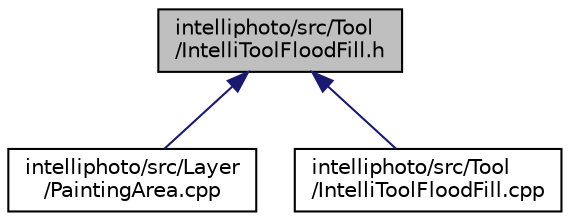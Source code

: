 digraph "intelliphoto/src/Tool/IntelliToolFloodFill.h"
{
 // LATEX_PDF_SIZE
  edge [fontname="Helvetica",fontsize="10",labelfontname="Helvetica",labelfontsize="10"];
  node [fontname="Helvetica",fontsize="10",shape=record];
  Node1 [label="intelliphoto/src/Tool\l/IntelliToolFloodFill.h",height=0.2,width=0.4,color="black", fillcolor="grey75", style="filled", fontcolor="black",tooltip=" "];
  Node1 -> Node2 [dir="back",color="midnightblue",fontsize="10",style="solid",fontname="Helvetica"];
  Node2 [label="intelliphoto/src/Layer\l/PaintingArea.cpp",height=0.2,width=0.4,color="black", fillcolor="white", style="filled",URL="$_painting_area_8cpp.html",tooltip=" "];
  Node1 -> Node3 [dir="back",color="midnightblue",fontsize="10",style="solid",fontname="Helvetica"];
  Node3 [label="intelliphoto/src/Tool\l/IntelliToolFloodFill.cpp",height=0.2,width=0.4,color="black", fillcolor="white", style="filled",URL="$_intelli_tool_flood_fill_8cpp.html",tooltip=" "];
}
